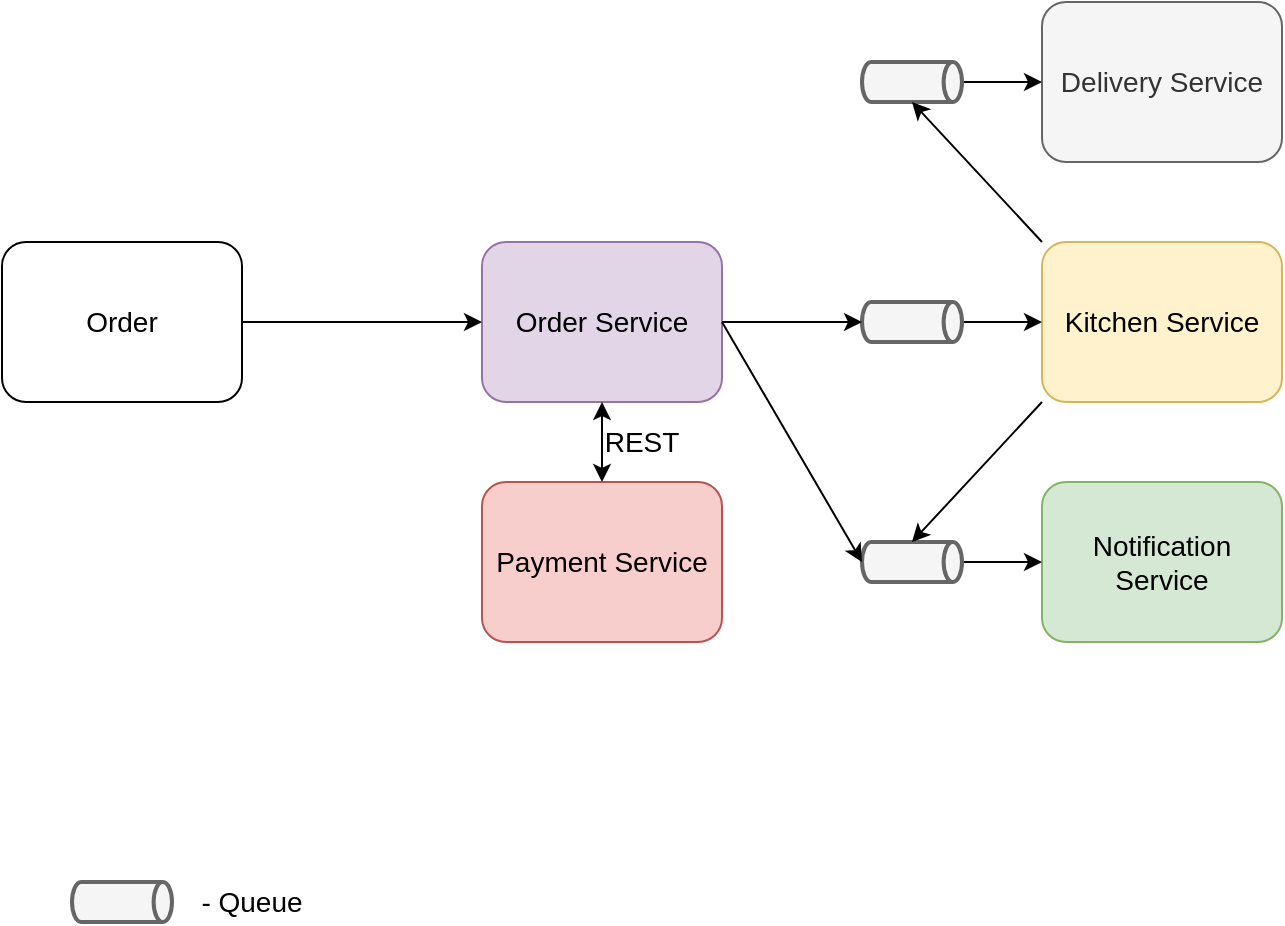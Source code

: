 <mxfile version="13.0.7" type="device"><diagram id="sG4pGdQHCQ7tJOOrIvtj" name="Page-1"><mxGraphModel dx="1038" dy="499" grid="1" gridSize="10" guides="1" tooltips="1" connect="1" arrows="1" fold="1" page="1" pageScale="1" pageWidth="1100" pageHeight="1700" math="0" shadow="0"><root><mxCell id="0"/><mxCell id="1" parent="0"/><mxCell id="XeLMTqX1Cuslg5mR8Vro-1" value="Order Service" style="rounded=1;whiteSpace=wrap;html=1;fillColor=#e1d5e7;strokeColor=#9673a6;fontSize=14;" vertex="1" parent="1"><mxGeometry x="360" y="240" width="120" height="80" as="geometry"/></mxCell><mxCell id="XeLMTqX1Cuslg5mR8Vro-2" value="Notification Service" style="rounded=1;whiteSpace=wrap;html=1;fillColor=#d5e8d4;strokeColor=#82b366;fontSize=14;" vertex="1" parent="1"><mxGeometry x="640" y="360" width="120" height="80" as="geometry"/></mxCell><mxCell id="XeLMTqX1Cuslg5mR8Vro-4" value="Kitchen Service" style="rounded=1;whiteSpace=wrap;html=1;fillColor=#fff2cc;strokeColor=#d6b656;fontSize=14;" vertex="1" parent="1"><mxGeometry x="640" y="240" width="120" height="80" as="geometry"/></mxCell><mxCell id="XeLMTqX1Cuslg5mR8Vro-15" value="Delivery Service" style="rounded=1;whiteSpace=wrap;html=1;fillColor=#f5f5f5;fontSize=14;strokeColor=#666666;fontColor=#333333;" vertex="1" parent="1"><mxGeometry x="640" y="120" width="120" height="80" as="geometry"/></mxCell><mxCell id="XeLMTqX1Cuslg5mR8Vro-17" value="Payment Service" style="rounded=1;whiteSpace=wrap;html=1;fillColor=#f8cecc;fontSize=14;strokeColor=#b85450;" vertex="1" parent="1"><mxGeometry x="360" y="360" width="120" height="80" as="geometry"/></mxCell><mxCell id="XeLMTqX1Cuslg5mR8Vro-22" value="Order" style="rounded=1;whiteSpace=wrap;html=1;fontSize=14;" vertex="1" parent="1"><mxGeometry x="120" y="240" width="120" height="80" as="geometry"/></mxCell><mxCell id="XeLMTqX1Cuslg5mR8Vro-23" value="" style="endArrow=classic;html=1;fontSize=14;exitX=1;exitY=0.5;exitDx=0;exitDy=0;entryX=0;entryY=0.5;entryDx=0;entryDy=0;" edge="1" parent="1" source="XeLMTqX1Cuslg5mR8Vro-22" target="XeLMTqX1Cuslg5mR8Vro-1"><mxGeometry width="50" height="50" relative="1" as="geometry"><mxPoint x="500" y="290" as="sourcePoint"/><mxPoint x="550" y="240" as="targetPoint"/></mxGeometry></mxCell><mxCell id="XeLMTqX1Cuslg5mR8Vro-25" value="" style="endArrow=classic;startArrow=classic;html=1;fontSize=14;exitX=0.5;exitY=0;exitDx=0;exitDy=0;entryX=0.5;entryY=1;entryDx=0;entryDy=0;" edge="1" parent="1" source="XeLMTqX1Cuslg5mR8Vro-17" target="XeLMTqX1Cuslg5mR8Vro-1"><mxGeometry width="50" height="50" relative="1" as="geometry"><mxPoint x="500" y="290" as="sourcePoint"/><mxPoint x="550" y="240" as="targetPoint"/></mxGeometry></mxCell><mxCell id="XeLMTqX1Cuslg5mR8Vro-27" value="REST" style="text;html=1;strokeColor=none;fillColor=none;align=center;verticalAlign=middle;whiteSpace=wrap;rounded=0;fontSize=14;" vertex="1" parent="1"><mxGeometry x="420" y="330" width="40" height="20" as="geometry"/></mxCell><mxCell id="XeLMTqX1Cuslg5mR8Vro-40" style="edgeStyle=orthogonalEdgeStyle;rounded=0;orthogonalLoop=1;jettySize=auto;html=1;exitX=1;exitY=0.5;exitDx=0;exitDy=0;exitPerimeter=0;entryX=0;entryY=0.5;entryDx=0;entryDy=0;fontSize=14;" edge="1" parent="1" source="XeLMTqX1Cuslg5mR8Vro-29" target="XeLMTqX1Cuslg5mR8Vro-15"><mxGeometry relative="1" as="geometry"/></mxCell><mxCell id="XeLMTqX1Cuslg5mR8Vro-29" value="" style="strokeWidth=2;html=1;shape=mxgraph.flowchart.direct_data;whiteSpace=wrap;fillColor=#f5f5f5;fontSize=14;strokeColor=#666666;fontColor=#333333;" vertex="1" parent="1"><mxGeometry x="550" y="150" width="50" height="20" as="geometry"/></mxCell><mxCell id="XeLMTqX1Cuslg5mR8Vro-39" style="edgeStyle=orthogonalEdgeStyle;rounded=0;orthogonalLoop=1;jettySize=auto;html=1;exitX=1;exitY=0.5;exitDx=0;exitDy=0;exitPerimeter=0;entryX=0;entryY=0.5;entryDx=0;entryDy=0;fontSize=14;" edge="1" parent="1" source="XeLMTqX1Cuslg5mR8Vro-30" target="XeLMTqX1Cuslg5mR8Vro-4"><mxGeometry relative="1" as="geometry"/></mxCell><mxCell id="XeLMTqX1Cuslg5mR8Vro-30" value="" style="strokeWidth=2;html=1;shape=mxgraph.flowchart.direct_data;whiteSpace=wrap;fillColor=#f5f5f5;fontSize=14;strokeColor=#666666;fontColor=#333333;" vertex="1" parent="1"><mxGeometry x="550" y="270" width="50" height="20" as="geometry"/></mxCell><mxCell id="XeLMTqX1Cuslg5mR8Vro-38" style="edgeStyle=orthogonalEdgeStyle;rounded=0;orthogonalLoop=1;jettySize=auto;html=1;exitX=1;exitY=0.5;exitDx=0;exitDy=0;exitPerimeter=0;entryX=0;entryY=0.5;entryDx=0;entryDy=0;fontSize=14;" edge="1" parent="1" source="XeLMTqX1Cuslg5mR8Vro-31" target="XeLMTqX1Cuslg5mR8Vro-2"><mxGeometry relative="1" as="geometry"/></mxCell><mxCell id="XeLMTqX1Cuslg5mR8Vro-31" value="" style="strokeWidth=2;html=1;shape=mxgraph.flowchart.direct_data;whiteSpace=wrap;fillColor=#f5f5f5;fontSize=14;strokeColor=#666666;fontColor=#333333;" vertex="1" parent="1"><mxGeometry x="550" y="390" width="50" height="20" as="geometry"/></mxCell><mxCell id="XeLMTqX1Cuslg5mR8Vro-32" value="" style="endArrow=classic;html=1;fontSize=14;exitX=1;exitY=0.5;exitDx=0;exitDy=0;entryX=0;entryY=0.5;entryDx=0;entryDy=0;entryPerimeter=0;" edge="1" parent="1" source="XeLMTqX1Cuslg5mR8Vro-1" target="XeLMTqX1Cuslg5mR8Vro-31"><mxGeometry width="50" height="50" relative="1" as="geometry"><mxPoint x="500" y="290" as="sourcePoint"/><mxPoint x="550" y="240" as="targetPoint"/></mxGeometry></mxCell><mxCell id="XeLMTqX1Cuslg5mR8Vro-34" value="" style="endArrow=classic;html=1;fontSize=14;exitX=1;exitY=0.5;exitDx=0;exitDy=0;entryX=0;entryY=0.5;entryDx=0;entryDy=0;entryPerimeter=0;" edge="1" parent="1" source="XeLMTqX1Cuslg5mR8Vro-1" target="XeLMTqX1Cuslg5mR8Vro-30"><mxGeometry width="50" height="50" relative="1" as="geometry"><mxPoint x="500" y="290" as="sourcePoint"/><mxPoint x="550" y="240" as="targetPoint"/></mxGeometry></mxCell><mxCell id="XeLMTqX1Cuslg5mR8Vro-41" value="" style="endArrow=classic;html=1;fontSize=14;exitX=0;exitY=0;exitDx=0;exitDy=0;entryX=0.5;entryY=1;entryDx=0;entryDy=0;entryPerimeter=0;" edge="1" parent="1" source="XeLMTqX1Cuslg5mR8Vro-4" target="XeLMTqX1Cuslg5mR8Vro-29"><mxGeometry width="50" height="50" relative="1" as="geometry"><mxPoint x="500" y="290" as="sourcePoint"/><mxPoint x="550" y="240" as="targetPoint"/></mxGeometry></mxCell><mxCell id="XeLMTqX1Cuslg5mR8Vro-42" value="" style="endArrow=classic;html=1;fontSize=14;exitX=0;exitY=1;exitDx=0;exitDy=0;entryX=0.5;entryY=0;entryDx=0;entryDy=0;entryPerimeter=0;" edge="1" parent="1" source="XeLMTqX1Cuslg5mR8Vro-4" target="XeLMTqX1Cuslg5mR8Vro-31"><mxGeometry width="50" height="50" relative="1" as="geometry"><mxPoint x="500" y="290" as="sourcePoint"/><mxPoint x="550" y="240" as="targetPoint"/></mxGeometry></mxCell><mxCell id="XeLMTqX1Cuslg5mR8Vro-43" value="" style="strokeWidth=2;html=1;shape=mxgraph.flowchart.direct_data;whiteSpace=wrap;fillColor=#f5f5f5;fontSize=14;strokeColor=#666666;fontColor=#333333;" vertex="1" parent="1"><mxGeometry x="155" y="560" width="50" height="20" as="geometry"/></mxCell><mxCell id="XeLMTqX1Cuslg5mR8Vro-44" value="- Queue" style="text;html=1;strokeColor=none;fillColor=none;align=center;verticalAlign=middle;whiteSpace=wrap;rounded=0;fontSize=14;" vertex="1" parent="1"><mxGeometry x="210" y="560" width="70" height="20" as="geometry"/></mxCell></root></mxGraphModel></diagram></mxfile>